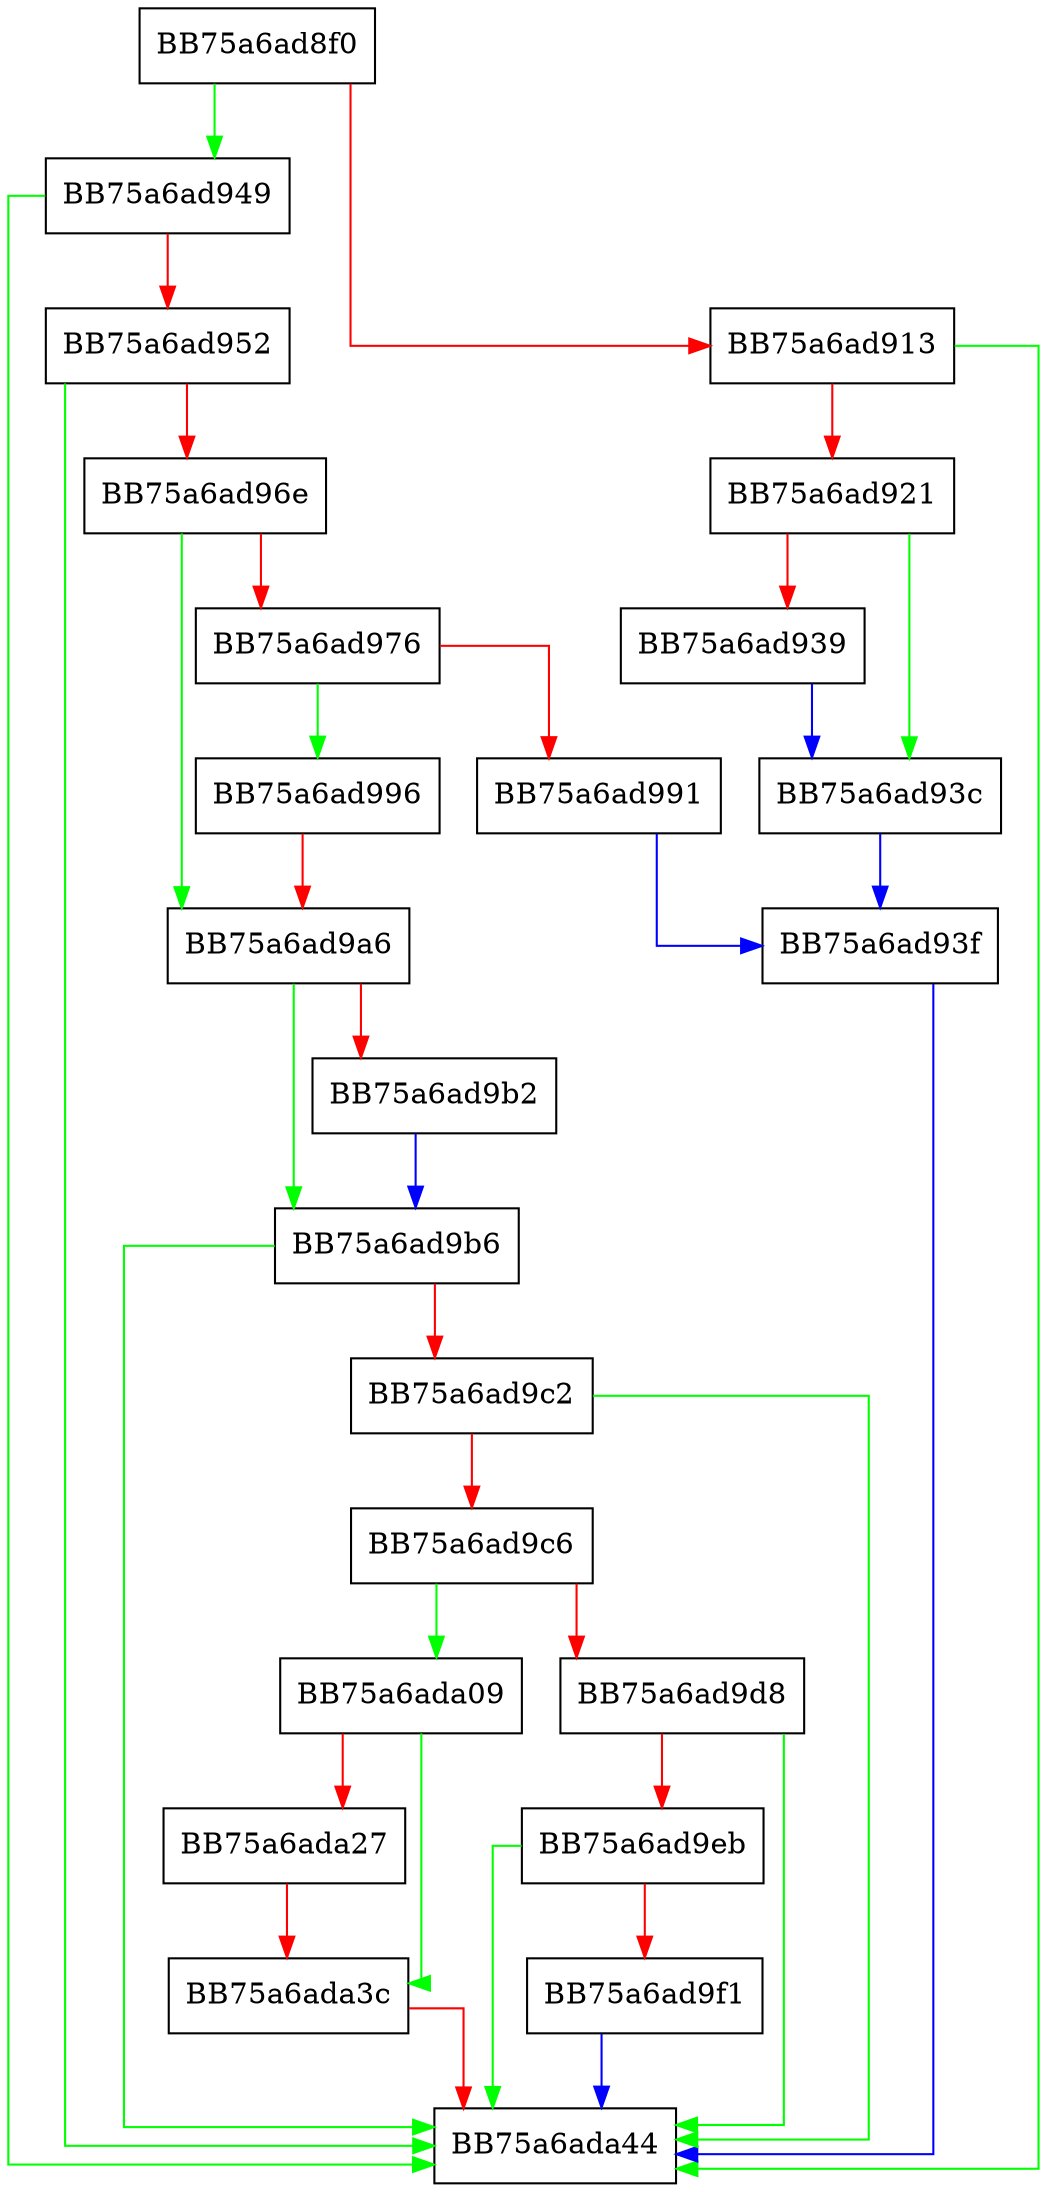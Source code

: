digraph swfkcrc_callback {
  node [shape="box"];
  graph [splines=ortho];
  BB75a6ad8f0 -> BB75a6ad949 [color="green"];
  BB75a6ad8f0 -> BB75a6ad913 [color="red"];
  BB75a6ad913 -> BB75a6ada44 [color="green"];
  BB75a6ad913 -> BB75a6ad921 [color="red"];
  BB75a6ad921 -> BB75a6ad93c [color="green"];
  BB75a6ad921 -> BB75a6ad939 [color="red"];
  BB75a6ad939 -> BB75a6ad93c [color="blue"];
  BB75a6ad93c -> BB75a6ad93f [color="blue"];
  BB75a6ad93f -> BB75a6ada44 [color="blue"];
  BB75a6ad949 -> BB75a6ada44 [color="green"];
  BB75a6ad949 -> BB75a6ad952 [color="red"];
  BB75a6ad952 -> BB75a6ada44 [color="green"];
  BB75a6ad952 -> BB75a6ad96e [color="red"];
  BB75a6ad96e -> BB75a6ad9a6 [color="green"];
  BB75a6ad96e -> BB75a6ad976 [color="red"];
  BB75a6ad976 -> BB75a6ad996 [color="green"];
  BB75a6ad976 -> BB75a6ad991 [color="red"];
  BB75a6ad991 -> BB75a6ad93f [color="blue"];
  BB75a6ad996 -> BB75a6ad9a6 [color="red"];
  BB75a6ad9a6 -> BB75a6ad9b6 [color="green"];
  BB75a6ad9a6 -> BB75a6ad9b2 [color="red"];
  BB75a6ad9b2 -> BB75a6ad9b6 [color="blue"];
  BB75a6ad9b6 -> BB75a6ada44 [color="green"];
  BB75a6ad9b6 -> BB75a6ad9c2 [color="red"];
  BB75a6ad9c2 -> BB75a6ada44 [color="green"];
  BB75a6ad9c2 -> BB75a6ad9c6 [color="red"];
  BB75a6ad9c6 -> BB75a6ada09 [color="green"];
  BB75a6ad9c6 -> BB75a6ad9d8 [color="red"];
  BB75a6ad9d8 -> BB75a6ada44 [color="green"];
  BB75a6ad9d8 -> BB75a6ad9eb [color="red"];
  BB75a6ad9eb -> BB75a6ada44 [color="green"];
  BB75a6ad9eb -> BB75a6ad9f1 [color="red"];
  BB75a6ad9f1 -> BB75a6ada44 [color="blue"];
  BB75a6ada09 -> BB75a6ada3c [color="green"];
  BB75a6ada09 -> BB75a6ada27 [color="red"];
  BB75a6ada27 -> BB75a6ada3c [color="red"];
  BB75a6ada3c -> BB75a6ada44 [color="red"];
}